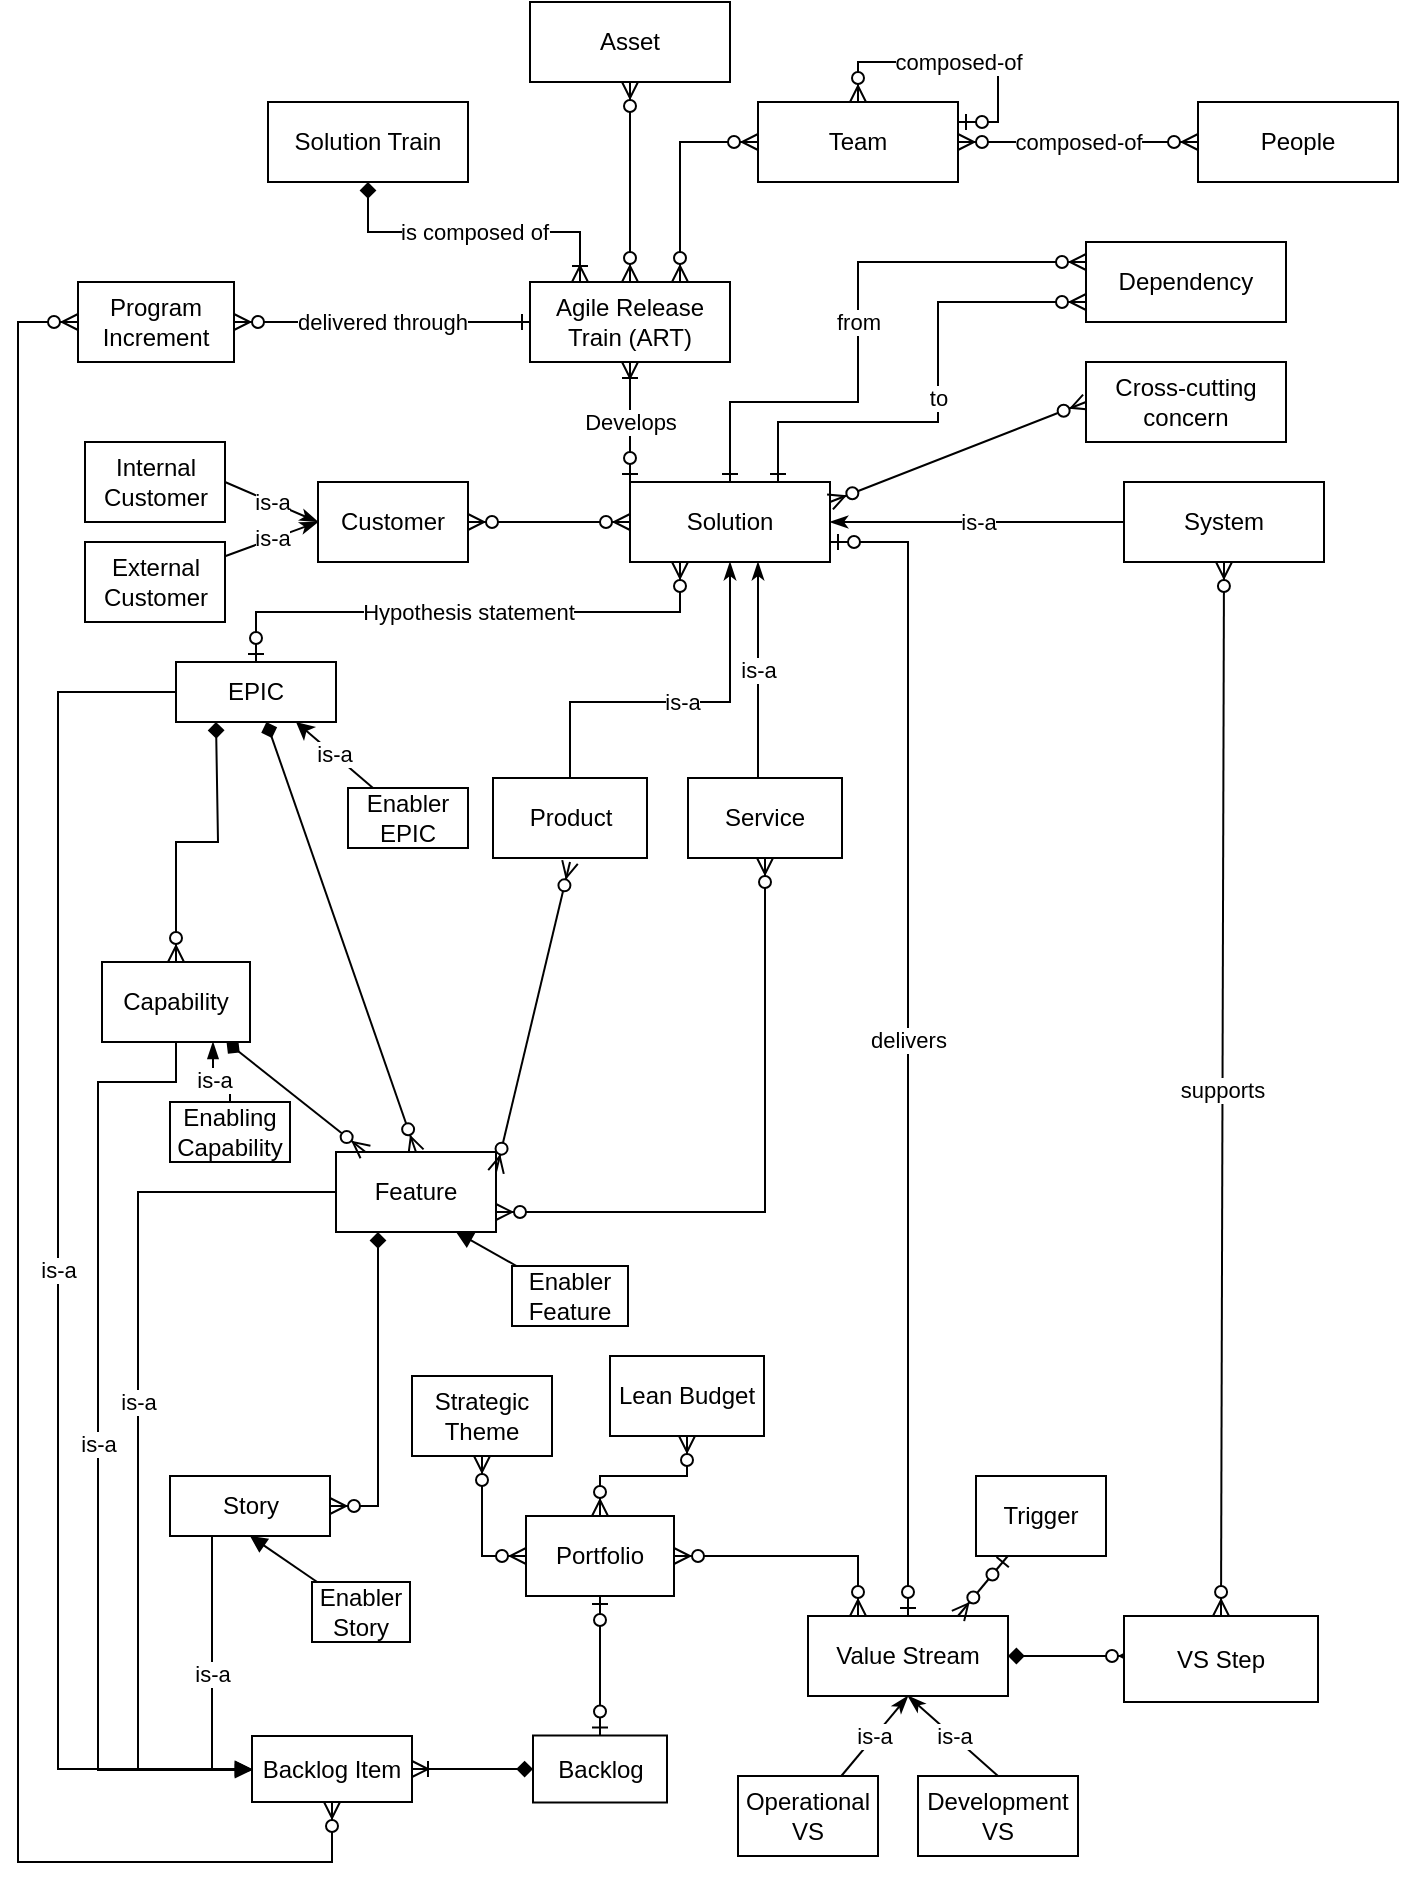 <mxfile version="13.7.9" type="device"><diagram id="iX8-i6WVPCNlN9E_2uik" name="Page-1"><mxGraphModel dx="814" dy="505" grid="1" gridSize="10" guides="1" tooltips="1" connect="1" arrows="1" fold="1" page="1" pageScale="1" pageWidth="850" pageHeight="1100" math="0" shadow="0"><root><mxCell id="0"/><mxCell id="1" parent="0"/><mxCell id="eCONDnHD80E1qQp-3IDr-12" style="edgeStyle=orthogonalEdgeStyle;rounded=0;orthogonalLoop=1;jettySize=auto;html=1;startArrow=diamond;startFill=1;endArrow=ERzeroToMany;endFill=1;exitX=1;exitY=0.5;exitDx=0;exitDy=0;" parent="1" source="eCONDnHD80E1qQp-3IDr-13" edge="1"><mxGeometry relative="1" as="geometry"><mxPoint x="605" y="952" as="sourcePoint"/><mxPoint x="649" y="957" as="targetPoint"/></mxGeometry></mxCell><mxCell id="eCONDnHD80E1qQp-3IDr-13" value="Value Stream" style="whiteSpace=wrap;html=1;align=center;" parent="1" vertex="1"><mxGeometry x="485" y="937" width="100" height="40" as="geometry"/></mxCell><mxCell id="eCONDnHD80E1qQp-3IDr-14" value="VS Step" style="whiteSpace=wrap;html=1;align=center;" parent="1" vertex="1"><mxGeometry x="643" y="937" width="97" height="43" as="geometry"/></mxCell><mxCell id="Ib5HhqpbqzzR63b6CVRa-25" value="is-a" style="edgeStyle=none;rounded=0;orthogonalLoop=1;jettySize=auto;html=1;entryX=0.5;entryY=1;entryDx=0;entryDy=0;startArrow=none;startFill=0;endArrow=classicThin;endFill=1;" parent="1" source="eCONDnHD80E1qQp-3IDr-15" target="eCONDnHD80E1qQp-3IDr-13" edge="1"><mxGeometry relative="1" as="geometry"/></mxCell><mxCell id="eCONDnHD80E1qQp-3IDr-15" value="Operational VS" style="whiteSpace=wrap;html=1;align=center;" parent="1" vertex="1"><mxGeometry x="450" y="1017" width="70" height="40" as="geometry"/></mxCell><mxCell id="Ib5HhqpbqzzR63b6CVRa-26" value="is-a" style="edgeStyle=none;rounded=0;orthogonalLoop=1;jettySize=auto;html=1;exitX=0.5;exitY=0;exitDx=0;exitDy=0;entryX=0.5;entryY=1;entryDx=0;entryDy=0;startArrow=none;startFill=0;endArrow=classicThin;endFill=1;" parent="1" source="eCONDnHD80E1qQp-3IDr-16" target="eCONDnHD80E1qQp-3IDr-13" edge="1"><mxGeometry relative="1" as="geometry"/></mxCell><mxCell id="eCONDnHD80E1qQp-3IDr-16" value="Development VS" style="whiteSpace=wrap;html=1;align=center;" parent="1" vertex="1"><mxGeometry x="540" y="1017" width="80" height="40" as="geometry"/></mxCell><mxCell id="eCONDnHD80E1qQp-3IDr-19" value="System" style="whiteSpace=wrap;html=1;align=center;" parent="1" vertex="1"><mxGeometry x="643" y="370" width="100" height="40" as="geometry"/></mxCell><mxCell id="eCONDnHD80E1qQp-3IDr-20" value="supports" style="endArrow=ERzeroToMany;html=1;rounded=0;entryX=0.5;entryY=1;entryDx=0;entryDy=0;exitX=0.5;exitY=0;exitDx=0;exitDy=0;startArrow=ERzeroToMany;startFill=1;endFill=1;" parent="1" source="eCONDnHD80E1qQp-3IDr-14" target="eCONDnHD80E1qQp-3IDr-19" edge="1"><mxGeometry relative="1" as="geometry"><mxPoint x="469" y="330" as="sourcePoint"/><mxPoint x="629" y="330" as="targetPoint"/></mxGeometry></mxCell><mxCell id="Ib5HhqpbqzzR63b6CVRa-44" value="composed-of" style="edgeStyle=orthogonalEdgeStyle;rounded=0;orthogonalLoop=1;jettySize=auto;html=1;startArrow=ERzeroToMany;startFill=1;endArrow=ERzeroToMany;endFill=1;" parent="1" source="eCONDnHD80E1qQp-3IDr-21" target="Ib5HhqpbqzzR63b6CVRa-42" edge="1"><mxGeometry relative="1" as="geometry"/></mxCell><mxCell id="eCONDnHD80E1qQp-3IDr-21" value="People" style="whiteSpace=wrap;html=1;align=center;" parent="1" vertex="1"><mxGeometry x="680" y="180" width="100" height="40" as="geometry"/></mxCell><mxCell id="eCONDnHD80E1qQp-3IDr-22" value="" style="endArrow=ERzeroToMany;html=1;rounded=0;startArrow=ERzeroToMany;startFill=1;endFill=1;edgeStyle=orthogonalEdgeStyle;entryX=0.75;entryY=0;entryDx=0;entryDy=0;" parent="1" source="Ib5HhqpbqzzR63b6CVRa-42" target="Ib5HhqpbqzzR63b6CVRa-30" edge="1"><mxGeometry relative="1" as="geometry"><mxPoint x="469" y="430" as="sourcePoint"/><mxPoint x="619" y="392" as="targetPoint"/></mxGeometry></mxCell><mxCell id="Ib5HhqpbqzzR63b6CVRa-4" style="rounded=0;orthogonalLoop=1;jettySize=auto;html=1;entryX=0.75;entryY=0;entryDx=0;entryDy=0;endArrow=ERzeroToMany;endFill=1;startArrow=ERzeroToOne;startFill=1;" parent="1" source="Ib5HhqpbqzzR63b6CVRa-1" target="eCONDnHD80E1qQp-3IDr-13" edge="1"><mxGeometry relative="1" as="geometry"/></mxCell><mxCell id="Ib5HhqpbqzzR63b6CVRa-1" value="Trigger" style="whiteSpace=wrap;html=1;align=center;" parent="1" vertex="1"><mxGeometry x="569" y="867" width="65" height="40" as="geometry"/></mxCell><mxCell id="Ib5HhqpbqzzR63b6CVRa-7" value="delivers" style="rounded=0;orthogonalLoop=1;jettySize=auto;html=1;entryX=0.5;entryY=0;entryDx=0;entryDy=0;endArrow=ERzeroToOne;endFill=1;startArrow=ERzeroToOne;startFill=1;edgeStyle=orthogonalEdgeStyle;" parent="1" source="Ib5HhqpbqzzR63b6CVRa-6" target="eCONDnHD80E1qQp-3IDr-13" edge="1"><mxGeometry relative="1" as="geometry"><Array as="points"><mxPoint x="535" y="400"/></Array></mxGeometry></mxCell><mxCell id="Ib5HhqpbqzzR63b6CVRa-16" style="edgeStyle=orthogonalEdgeStyle;rounded=0;orthogonalLoop=1;jettySize=auto;html=1;exitX=0;exitY=0.5;exitDx=0;exitDy=0;entryX=1;entryY=0.5;entryDx=0;entryDy=0;startArrow=ERzeroToMany;startFill=1;endArrow=ERzeroToMany;endFill=1;" parent="1" source="Ib5HhqpbqzzR63b6CVRa-6" target="Ib5HhqpbqzzR63b6CVRa-15" edge="1"><mxGeometry relative="1" as="geometry"/></mxCell><mxCell id="Ib5HhqpbqzzR63b6CVRa-6" value="Solution" style="whiteSpace=wrap;html=1;align=center;" parent="1" vertex="1"><mxGeometry x="396" y="370" width="100" height="40" as="geometry"/></mxCell><mxCell id="Ib5HhqpbqzzR63b6CVRa-8" value="Product" style="whiteSpace=wrap;html=1;align=center;" parent="1" vertex="1"><mxGeometry x="327.5" y="518" width="77" height="40" as="geometry"/></mxCell><mxCell id="Ib5HhqpbqzzR63b6CVRa-22" value="is-a" style="rounded=0;orthogonalLoop=1;jettySize=auto;html=1;startArrow=none;startFill=0;endArrow=classicThin;endFill=1;edgeStyle=orthogonalEdgeStyle;" parent="1" source="Ib5HhqpbqzzR63b6CVRa-9" edge="1"><mxGeometry relative="1" as="geometry"><mxPoint x="460" y="410" as="targetPoint"/><Array as="points"><mxPoint x="460" y="490"/><mxPoint x="460" y="490"/></Array></mxGeometry></mxCell><mxCell id="Ib5HhqpbqzzR63b6CVRa-9" value="Service" style="whiteSpace=wrap;html=1;align=center;" parent="1" vertex="1"><mxGeometry x="425" y="518" width="77" height="40" as="geometry"/></mxCell><mxCell id="Ib5HhqpbqzzR63b6CVRa-15" value="Customer" style="whiteSpace=wrap;html=1;align=center;" parent="1" vertex="1"><mxGeometry x="240" y="370" width="75" height="40" as="geometry"/></mxCell><mxCell id="Ib5HhqpbqzzR63b6CVRa-27" value="is-a" style="edgeStyle=none;rounded=0;orthogonalLoop=1;jettySize=auto;html=1;startArrow=none;startFill=0;endArrow=classicThin;endFill=1;exitX=1;exitY=0.5;exitDx=0;exitDy=0;" parent="1" source="Ib5HhqpbqzzR63b6CVRa-20" edge="1"><mxGeometry relative="1" as="geometry"><mxPoint x="240" y="390" as="targetPoint"/></mxGeometry></mxCell><mxCell id="Ib5HhqpbqzzR63b6CVRa-20" value="Internal Customer" style="whiteSpace=wrap;html=1;align=center;" parent="1" vertex="1"><mxGeometry x="123.5" y="350" width="70" height="40" as="geometry"/></mxCell><mxCell id="Ib5HhqpbqzzR63b6CVRa-28" value="is-a" style="edgeStyle=none;rounded=0;orthogonalLoop=1;jettySize=auto;html=1;startArrow=none;startFill=0;endArrow=classicThin;endFill=1;" parent="1" source="Ib5HhqpbqzzR63b6CVRa-21" edge="1"><mxGeometry relative="1" as="geometry"><mxPoint x="240" y="390" as="targetPoint"/></mxGeometry></mxCell><mxCell id="Ib5HhqpbqzzR63b6CVRa-21" value="External&lt;br&gt;Customer" style="whiteSpace=wrap;html=1;align=center;" parent="1" vertex="1"><mxGeometry x="123.5" y="400" width="70" height="40" as="geometry"/></mxCell><mxCell id="Ib5HhqpbqzzR63b6CVRa-24" value="is-a" style="rounded=0;orthogonalLoop=1;jettySize=auto;html=1;exitX=0;exitY=0.5;exitDx=0;exitDy=0;startArrow=none;startFill=0;endArrow=classicThin;endFill=1;entryX=1;entryY=0.5;entryDx=0;entryDy=0;" parent="1" source="eCONDnHD80E1qQp-3IDr-19" target="Ib5HhqpbqzzR63b6CVRa-6" edge="1"><mxGeometry relative="1" as="geometry"><mxPoint x="634" y="340" as="sourcePoint"/><mxPoint x="501" y="390" as="targetPoint"/></mxGeometry></mxCell><mxCell id="Ib5HhqpbqzzR63b6CVRa-31" value="Develops" style="edgeStyle=none;rounded=0;orthogonalLoop=1;jettySize=auto;html=1;startArrow=ERoneToMany;startFill=0;endArrow=ERzeroToOne;endFill=1;entryX=0;entryY=0;entryDx=0;entryDy=0;" parent="1" source="Ib5HhqpbqzzR63b6CVRa-30" target="Ib5HhqpbqzzR63b6CVRa-6" edge="1"><mxGeometry relative="1" as="geometry"><mxPoint x="411" y="360" as="targetPoint"/></mxGeometry></mxCell><mxCell id="Zn985lU9pmXryZ00pEyk-31" value="delivered through" style="edgeStyle=orthogonalEdgeStyle;rounded=0;orthogonalLoop=1;jettySize=auto;html=1;startArrow=ERone;startFill=0;endArrow=ERzeroToMany;endFill=1;" parent="1" source="Ib5HhqpbqzzR63b6CVRa-30" target="Zn985lU9pmXryZ00pEyk-30" edge="1"><mxGeometry relative="1" as="geometry"/></mxCell><mxCell id="Ib5HhqpbqzzR63b6CVRa-30" value="Agile Release Train (ART)" style="whiteSpace=wrap;html=1;align=center;" parent="1" vertex="1"><mxGeometry x="346" y="270" width="100" height="40" as="geometry"/></mxCell><mxCell id="Ib5HhqpbqzzR63b6CVRa-33" value="is composed of" style="edgeStyle=orthogonalEdgeStyle;rounded=0;orthogonalLoop=1;jettySize=auto;html=1;entryX=0.25;entryY=0;entryDx=0;entryDy=0;startArrow=diamond;startFill=1;endArrow=ERoneToMany;endFill=0;exitX=0.5;exitY=1;exitDx=0;exitDy=0;" parent="1" source="Ib5HhqpbqzzR63b6CVRa-32" target="Ib5HhqpbqzzR63b6CVRa-30" edge="1"><mxGeometry relative="1" as="geometry"/></mxCell><mxCell id="Ib5HhqpbqzzR63b6CVRa-32" value="Solution Train" style="whiteSpace=wrap;html=1;align=center;" parent="1" vertex="1"><mxGeometry x="215" y="180" width="100" height="40" as="geometry"/></mxCell><mxCell id="Ib5HhqpbqzzR63b6CVRa-35" style="edgeStyle=none;rounded=0;orthogonalLoop=1;jettySize=auto;html=1;entryX=1;entryY=0.25;entryDx=0;entryDy=0;startArrow=ERzeroToMany;startFill=1;endArrow=ERzeroToMany;endFill=1;exitX=0;exitY=0.5;exitDx=0;exitDy=0;" parent="1" source="Ib5HhqpbqzzR63b6CVRa-34" target="Ib5HhqpbqzzR63b6CVRa-6" edge="1"><mxGeometry relative="1" as="geometry"/></mxCell><mxCell id="Ib5HhqpbqzzR63b6CVRa-34" value="Cross-cutting concern" style="whiteSpace=wrap;html=1;align=center;" parent="1" vertex="1"><mxGeometry x="624" y="310" width="100" height="40" as="geometry"/></mxCell><mxCell id="Ib5HhqpbqzzR63b6CVRa-37" value="from" style="edgeStyle=orthogonalEdgeStyle;rounded=0;orthogonalLoop=1;jettySize=auto;html=1;startArrow=ERzeroToMany;startFill=1;endArrow=ERone;endFill=0;exitX=0;exitY=0.25;exitDx=0;exitDy=0;entryX=0.5;entryY=0;entryDx=0;entryDy=0;" parent="1" source="Ib5HhqpbqzzR63b6CVRa-36" target="Ib5HhqpbqzzR63b6CVRa-6" edge="1"><mxGeometry relative="1" as="geometry"><mxPoint x="451" y="370" as="targetPoint"/><Array as="points"><mxPoint x="510" y="260"/><mxPoint x="510" y="330"/><mxPoint x="446" y="330"/></Array></mxGeometry></mxCell><mxCell id="Ib5HhqpbqzzR63b6CVRa-38" value="to" style="rounded=0;orthogonalLoop=1;jettySize=auto;html=1;startArrow=ERzeroToMany;startFill=1;endArrow=ERone;endFill=0;edgeStyle=orthogonalEdgeStyle;exitX=0;exitY=0.75;exitDx=0;exitDy=0;" parent="1" source="Ib5HhqpbqzzR63b6CVRa-36" target="Ib5HhqpbqzzR63b6CVRa-6" edge="1"><mxGeometry relative="1" as="geometry"><Array as="points"><mxPoint x="550" y="280"/><mxPoint x="550" y="340"/><mxPoint x="470" y="340"/></Array></mxGeometry></mxCell><mxCell id="Ib5HhqpbqzzR63b6CVRa-36" value="Dependency" style="whiteSpace=wrap;html=1;align=center;" parent="1" vertex="1"><mxGeometry x="624" y="250" width="100" height="40" as="geometry"/></mxCell><mxCell id="Ib5HhqpbqzzR63b6CVRa-40" style="edgeStyle=orthogonalEdgeStyle;rounded=0;orthogonalLoop=1;jettySize=auto;html=1;entryX=0.5;entryY=0;entryDx=0;entryDy=0;startArrow=ERzeroToMany;startFill=1;endArrow=ERzeroToMany;endFill=1;" parent="1" source="Ib5HhqpbqzzR63b6CVRa-39" target="Ib5HhqpbqzzR63b6CVRa-30" edge="1"><mxGeometry relative="1" as="geometry"/></mxCell><mxCell id="Ib5HhqpbqzzR63b6CVRa-39" value="Asset" style="whiteSpace=wrap;html=1;align=center;" parent="1" vertex="1"><mxGeometry x="346" y="130" width="100" height="40" as="geometry"/></mxCell><mxCell id="Ib5HhqpbqzzR63b6CVRa-42" value="Team" style="whiteSpace=wrap;html=1;align=center;" parent="1" vertex="1"><mxGeometry x="460" y="180" width="100" height="40" as="geometry"/></mxCell><mxCell id="Ib5HhqpbqzzR63b6CVRa-43" value="composed-of" style="edgeStyle=orthogonalEdgeStyle;rounded=0;orthogonalLoop=1;jettySize=auto;html=1;entryX=1;entryY=0.25;entryDx=0;entryDy=0;startArrow=ERzeroToMany;startFill=1;endArrow=ERzeroToOne;endFill=1;" parent="1" source="Ib5HhqpbqzzR63b6CVRa-42" target="Ib5HhqpbqzzR63b6CVRa-42" edge="1"><mxGeometry relative="1" as="geometry"/></mxCell><mxCell id="Zn985lU9pmXryZ00pEyk-21" style="rounded=0;orthogonalLoop=1;jettySize=auto;html=1;entryX=0.5;entryY=0;entryDx=0;entryDy=0;startArrow=diamond;startFill=1;endArrow=ERzeroToMany;endFill=1;" parent="1" source="Ib5HhqpbqzzR63b6CVRa-45" target="Ib5HhqpbqzzR63b6CVRa-49" edge="1"><mxGeometry relative="1" as="geometry"/></mxCell><mxCell id="Zn985lU9pmXryZ00pEyk-22" value="is-a" style="edgeStyle=orthogonalEdgeStyle;rounded=0;orthogonalLoop=1;jettySize=auto;html=1;entryX=0;entryY=0.5;entryDx=0;entryDy=0;startArrow=none;startFill=0;endArrow=block;endFill=1;" parent="1" source="Ib5HhqpbqzzR63b6CVRa-45" target="Zn985lU9pmXryZ00pEyk-20" edge="1"><mxGeometry relative="1" as="geometry"><Array as="points"><mxPoint x="110" y="475"/><mxPoint x="110" y="1014"/></Array></mxGeometry></mxCell><mxCell id="Zn985lU9pmXryZ00pEyk-23" value="is-a" style="rounded=0;orthogonalLoop=1;jettySize=auto;html=1;startArrow=none;startFill=0;endArrow=block;endFill=1;exitX=0;exitY=0.5;exitDx=0;exitDy=0;edgeStyle=orthogonalEdgeStyle;" parent="1" source="Ib5HhqpbqzzR63b6CVRa-49" target="Zn985lU9pmXryZ00pEyk-20" edge="1"><mxGeometry x="-0.083" relative="1" as="geometry"><Array as="points"><mxPoint x="150" y="725"/><mxPoint x="150" y="1014"/></Array><mxPoint as="offset"/></mxGeometry></mxCell><mxCell id="7spW55qouMqjePbzCete-2" style="edgeStyle=none;rounded=0;orthogonalLoop=1;jettySize=auto;html=1;entryX=0.5;entryY=0;entryDx=0;entryDy=0;startArrow=diamond;startFill=1;endArrow=ERzeroToMany;endFill=1;exitX=0.25;exitY=1;exitDx=0;exitDy=0;" edge="1" parent="1" source="Ib5HhqpbqzzR63b6CVRa-45" target="7spW55qouMqjePbzCete-1"><mxGeometry relative="1" as="geometry"><Array as="points"><mxPoint x="190" y="550"/><mxPoint x="169" y="550"/></Array></mxGeometry></mxCell><mxCell id="Ib5HhqpbqzzR63b6CVRa-45" value="EPIC" style="whiteSpace=wrap;html=1;align=center;" parent="1" vertex="1"><mxGeometry x="169" y="460" width="80" height="30" as="geometry"/></mxCell><mxCell id="Ib5HhqpbqzzR63b6CVRa-46" value="Hypothesis statement" style="endArrow=ERzeroToMany;html=1;rounded=0;entryX=0.25;entryY=1;entryDx=0;entryDy=0;exitX=0.5;exitY=0;exitDx=0;exitDy=0;edgeStyle=orthogonalEdgeStyle;endFill=1;startArrow=ERzeroToOne;startFill=1;" parent="1" source="Ib5HhqpbqzzR63b6CVRa-45" target="Ib5HhqpbqzzR63b6CVRa-6" edge="1"><mxGeometry relative="1" as="geometry"><mxPoint x="350" y="470" as="sourcePoint"/><mxPoint x="500" y="470" as="targetPoint"/></mxGeometry></mxCell><mxCell id="Ib5HhqpbqzzR63b6CVRa-48" value="is-a" style="rounded=0;orthogonalLoop=1;jettySize=auto;html=1;startArrow=none;startFill=0;endArrow=classicThin;endFill=1;edgeStyle=orthogonalEdgeStyle;exitX=0.5;exitY=0;exitDx=0;exitDy=0;entryX=0.5;entryY=1;entryDx=0;entryDy=0;" parent="1" source="Ib5HhqpbqzzR63b6CVRa-8" target="Ib5HhqpbqzzR63b6CVRa-6" edge="1"><mxGeometry relative="1" as="geometry"><mxPoint x="464.5" y="540" as="sourcePoint"/><mxPoint x="470" y="420" as="targetPoint"/><Array as="points"><mxPoint x="366" y="480"/><mxPoint x="446" y="480"/></Array></mxGeometry></mxCell><mxCell id="Ib5HhqpbqzzR63b6CVRa-49" value="Feature" style="whiteSpace=wrap;html=1;align=center;" parent="1" vertex="1"><mxGeometry x="249" y="705" width="80" height="40" as="geometry"/></mxCell><mxCell id="Ib5HhqpbqzzR63b6CVRa-50" value="" style="endArrow=ERzeroToMany;html=1;rounded=0;entryX=1;entryY=0.25;entryDx=0;entryDy=0;startArrow=ERzeroToMany;startFill=1;endFill=1;" parent="1" target="Ib5HhqpbqzzR63b6CVRa-49" edge="1"><mxGeometry relative="1" as="geometry"><mxPoint x="366" y="560" as="sourcePoint"/><mxPoint x="300" y="630" as="targetPoint"/></mxGeometry></mxCell><mxCell id="Ib5HhqpbqzzR63b6CVRa-51" value="" style="endArrow=ERzeroToMany;html=1;rounded=0;exitX=1;exitY=0.75;exitDx=0;exitDy=0;entryX=0.5;entryY=1;entryDx=0;entryDy=0;startArrow=ERzeroToMany;startFill=1;endFill=1;edgeStyle=orthogonalEdgeStyle;" parent="1" source="Ib5HhqpbqzzR63b6CVRa-49" target="Ib5HhqpbqzzR63b6CVRa-9" edge="1"><mxGeometry relative="1" as="geometry"><mxPoint x="490" y="555" as="sourcePoint"/><mxPoint x="454.5" y="615" as="targetPoint"/></mxGeometry></mxCell><mxCell id="Zn985lU9pmXryZ00pEyk-2" value="is-a" style="rounded=0;orthogonalLoop=1;jettySize=auto;html=1;entryX=0.75;entryY=1;entryDx=0;entryDy=0;" parent="1" source="Zn985lU9pmXryZ00pEyk-1" target="Ib5HhqpbqzzR63b6CVRa-45" edge="1"><mxGeometry relative="1" as="geometry"><mxPoint x="178" y="490" as="targetPoint"/></mxGeometry></mxCell><mxCell id="Zn985lU9pmXryZ00pEyk-1" value="Enabler EPIC" style="whiteSpace=wrap;html=1;align=center;" parent="1" vertex="1"><mxGeometry x="255" y="523" width="60" height="30" as="geometry"/></mxCell><mxCell id="Zn985lU9pmXryZ00pEyk-4" style="edgeStyle=orthogonalEdgeStyle;rounded=0;orthogonalLoop=1;jettySize=auto;html=1;endArrow=diamond;endFill=1;startArrow=ERzeroToMany;startFill=1;" parent="1" source="Zn985lU9pmXryZ00pEyk-3" target="Ib5HhqpbqzzR63b6CVRa-49" edge="1"><mxGeometry relative="1" as="geometry"><Array as="points"><mxPoint x="270" y="882"/></Array></mxGeometry></mxCell><mxCell id="Zn985lU9pmXryZ00pEyk-25" value="is-a" style="edgeStyle=orthogonalEdgeStyle;rounded=0;orthogonalLoop=1;jettySize=auto;html=1;entryX=0;entryY=0.5;entryDx=0;entryDy=0;startArrow=none;startFill=0;endArrow=block;endFill=1;" parent="1" source="Zn985lU9pmXryZ00pEyk-3" target="Zn985lU9pmXryZ00pEyk-20" edge="1"><mxGeometry relative="1" as="geometry"><Array as="points"><mxPoint x="187" y="1014"/></Array></mxGeometry></mxCell><mxCell id="Zn985lU9pmXryZ00pEyk-3" value="Story" style="html=1;" parent="1" vertex="1"><mxGeometry x="166" y="867" width="80" height="30" as="geometry"/></mxCell><mxCell id="Zn985lU9pmXryZ00pEyk-6" style="rounded=0;orthogonalLoop=1;jettySize=auto;html=1;startArrow=none;startFill=0;endArrow=block;endFill=1;entryX=0.75;entryY=1;entryDx=0;entryDy=0;" parent="1" source="Zn985lU9pmXryZ00pEyk-5" target="Ib5HhqpbqzzR63b6CVRa-49" edge="1"><mxGeometry relative="1" as="geometry"><mxPoint x="227" y="772" as="targetPoint"/></mxGeometry></mxCell><mxCell id="Zn985lU9pmXryZ00pEyk-5" value="Enabler Feature" style="whiteSpace=wrap;html=1;align=center;" parent="1" vertex="1"><mxGeometry x="337" y="762" width="58" height="30" as="geometry"/></mxCell><mxCell id="Zn985lU9pmXryZ00pEyk-8" value="" style="rounded=0;orthogonalLoop=1;jettySize=auto;html=1;startArrow=none;startFill=0;endArrow=block;endFill=1;entryX=0.5;entryY=1;entryDx=0;entryDy=0;" parent="1" source="Zn985lU9pmXryZ00pEyk-7" target="Zn985lU9pmXryZ00pEyk-3" edge="1"><mxGeometry relative="1" as="geometry"/></mxCell><mxCell id="Zn985lU9pmXryZ00pEyk-7" value="Enabler Story" style="whiteSpace=wrap;html=1;align=center;" parent="1" vertex="1"><mxGeometry x="237" y="920" width="49" height="30" as="geometry"/></mxCell><mxCell id="Zn985lU9pmXryZ00pEyk-10" style="edgeStyle=orthogonalEdgeStyle;rounded=0;orthogonalLoop=1;jettySize=auto;html=1;entryX=0.25;entryY=0;entryDx=0;entryDy=0;startArrow=ERzeroToMany;startFill=1;endArrow=ERzeroToMany;endFill=1;exitX=1;exitY=0.5;exitDx=0;exitDy=0;" parent="1" source="Zn985lU9pmXryZ00pEyk-9" target="eCONDnHD80E1qQp-3IDr-13" edge="1"><mxGeometry relative="1" as="geometry"><mxPoint x="437" y="907" as="sourcePoint"/></mxGeometry></mxCell><mxCell id="Zn985lU9pmXryZ00pEyk-29" style="edgeStyle=orthogonalEdgeStyle;rounded=0;orthogonalLoop=1;jettySize=auto;html=1;entryX=0.5;entryY=0;entryDx=0;entryDy=0;startArrow=ERzeroToOne;startFill=1;endArrow=ERzeroToOne;endFill=1;" parent="1" source="Zn985lU9pmXryZ00pEyk-9" target="Zn985lU9pmXryZ00pEyk-26" edge="1"><mxGeometry relative="1" as="geometry"/></mxCell><mxCell id="Zn985lU9pmXryZ00pEyk-9" value="Portfolio" style="whiteSpace=wrap;html=1;align=center;" parent="1" vertex="1"><mxGeometry x="344" y="887" width="74" height="40" as="geometry"/></mxCell><mxCell id="Zn985lU9pmXryZ00pEyk-16" style="edgeStyle=orthogonalEdgeStyle;rounded=0;orthogonalLoop=1;jettySize=auto;html=1;entryX=0;entryY=0.5;entryDx=0;entryDy=0;startArrow=ERzeroToMany;startFill=1;endArrow=ERzeroToMany;endFill=1;" parent="1" source="Zn985lU9pmXryZ00pEyk-14" target="Zn985lU9pmXryZ00pEyk-9" edge="1"><mxGeometry relative="1" as="geometry"/></mxCell><mxCell id="Zn985lU9pmXryZ00pEyk-14" value="Strategic Theme" style="whiteSpace=wrap;html=1;align=center;" parent="1" vertex="1"><mxGeometry x="287" y="817" width="70" height="40" as="geometry"/></mxCell><mxCell id="Zn985lU9pmXryZ00pEyk-18" style="edgeStyle=orthogonalEdgeStyle;rounded=0;orthogonalLoop=1;jettySize=auto;html=1;entryX=0.5;entryY=0;entryDx=0;entryDy=0;startArrow=ERzeroToMany;startFill=1;endArrow=ERzeroToMany;endFill=1;" parent="1" source="Zn985lU9pmXryZ00pEyk-17" target="Zn985lU9pmXryZ00pEyk-9" edge="1"><mxGeometry relative="1" as="geometry"/></mxCell><mxCell id="Zn985lU9pmXryZ00pEyk-17" value="Lean Budget" style="whiteSpace=wrap;html=1;align=center;" parent="1" vertex="1"><mxGeometry x="386" y="807" width="77" height="40" as="geometry"/></mxCell><mxCell id="Zn985lU9pmXryZ00pEyk-20" value="Backlog Item" style="whiteSpace=wrap;html=1;align=center;" parent="1" vertex="1"><mxGeometry x="207" y="997" width="80" height="33" as="geometry"/></mxCell><mxCell id="Zn985lU9pmXryZ00pEyk-27" style="edgeStyle=orthogonalEdgeStyle;rounded=0;orthogonalLoop=1;jettySize=auto;html=1;entryX=1;entryY=0.5;entryDx=0;entryDy=0;startArrow=diamond;startFill=1;endArrow=ERoneToMany;endFill=0;" parent="1" source="Zn985lU9pmXryZ00pEyk-26" target="Zn985lU9pmXryZ00pEyk-20" edge="1"><mxGeometry relative="1" as="geometry"/></mxCell><mxCell id="Zn985lU9pmXryZ00pEyk-26" value="Backlog" style="whiteSpace=wrap;html=1;align=center;" parent="1" vertex="1"><mxGeometry x="347.5" y="996.75" width="67" height="33.5" as="geometry"/></mxCell><mxCell id="Zn985lU9pmXryZ00pEyk-32" style="edgeStyle=orthogonalEdgeStyle;rounded=0;orthogonalLoop=1;jettySize=auto;html=1;startArrow=ERzeroToMany;startFill=1;endArrow=ERzeroToMany;endFill=1;entryX=0.5;entryY=1;entryDx=0;entryDy=0;" parent="1" source="Zn985lU9pmXryZ00pEyk-30" target="Zn985lU9pmXryZ00pEyk-20" edge="1"><mxGeometry relative="1" as="geometry"><Array as="points"><mxPoint x="90" y="290"/><mxPoint x="90" y="1060"/><mxPoint x="247" y="1060"/></Array><mxPoint x="390" y="1030" as="targetPoint"/></mxGeometry></mxCell><mxCell id="Zn985lU9pmXryZ00pEyk-30" value="Program Increment" style="whiteSpace=wrap;html=1;align=center;" parent="1" vertex="1"><mxGeometry x="120" y="270" width="78" height="40" as="geometry"/></mxCell><mxCell id="7spW55qouMqjePbzCete-3" style="edgeStyle=none;rounded=0;orthogonalLoop=1;jettySize=auto;html=1;startArrow=diamond;startFill=1;endArrow=ERzeroToMany;endFill=1;" edge="1" parent="1" source="7spW55qouMqjePbzCete-1" target="Ib5HhqpbqzzR63b6CVRa-49"><mxGeometry relative="1" as="geometry"/></mxCell><mxCell id="7spW55qouMqjePbzCete-4" value="is-a" style="edgeStyle=orthogonalEdgeStyle;rounded=0;orthogonalLoop=1;jettySize=auto;html=1;startArrow=none;startFill=0;endArrow=blockThin;endFill=1;" edge="1" parent="1" source="7spW55qouMqjePbzCete-1"><mxGeometry relative="1" as="geometry"><mxPoint x="207" y="1014" as="targetPoint"/><Array as="points"><mxPoint x="169" y="670"/><mxPoint x="130" y="670"/><mxPoint x="130" y="1014"/></Array></mxGeometry></mxCell><mxCell id="7spW55qouMqjePbzCete-1" value="Capability" style="whiteSpace=wrap;html=1;align=center;" vertex="1" parent="1"><mxGeometry x="132" y="610" width="74" height="40" as="geometry"/></mxCell><mxCell id="7spW55qouMqjePbzCete-6" value="is-a" style="edgeStyle=orthogonalEdgeStyle;rounded=0;orthogonalLoop=1;jettySize=auto;html=1;entryX=0.75;entryY=1;entryDx=0;entryDy=0;startArrow=none;startFill=0;endArrow=blockThin;endFill=1;" edge="1" parent="1" source="7spW55qouMqjePbzCete-5" target="7spW55qouMqjePbzCete-1"><mxGeometry relative="1" as="geometry"><Array as="points"><mxPoint x="196" y="670"/><mxPoint x="188" y="670"/></Array></mxGeometry></mxCell><mxCell id="7spW55qouMqjePbzCete-5" value="Enabling Capability" style="whiteSpace=wrap;html=1;align=center;" vertex="1" parent="1"><mxGeometry x="166" y="680" width="60" height="30" as="geometry"/></mxCell></root></mxGraphModel></diagram></mxfile>